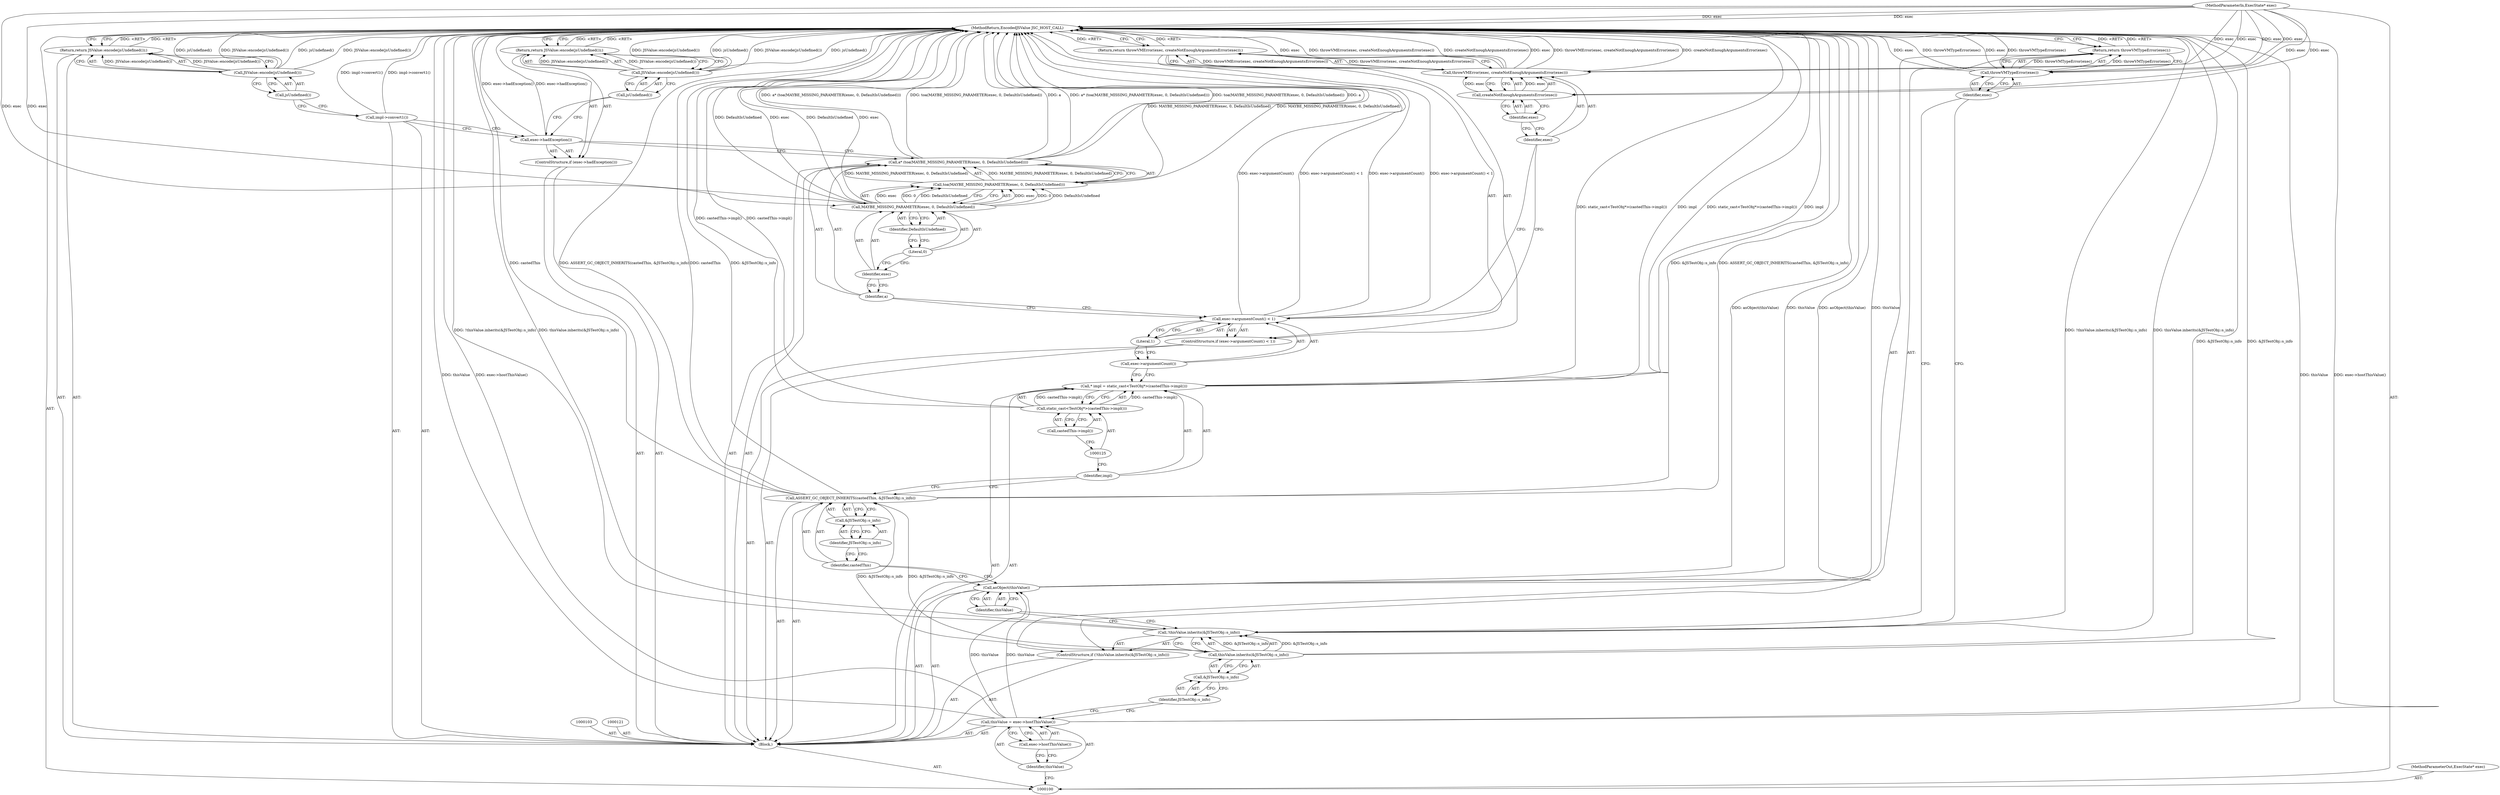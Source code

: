 digraph "0_Chrome_b944f670bb7a8a919daac497a4ea0536c954c201_25" {
"1000152" [label="(MethodReturn,EncodedJSValue JSC_HOST_CALL)"];
"1000101" [label="(MethodParameterIn,ExecState* exec)"];
"1000247" [label="(MethodParameterOut,ExecState* exec)"];
"1000132" [label="(Call,throwVMError(exec, createNotEnoughArgumentsError(exec)))"];
"1000133" [label="(Identifier,exec)"];
"1000134" [label="(Call,createNotEnoughArgumentsError(exec))"];
"1000135" [label="(Identifier,exec)"];
"1000131" [label="(Return,return throwVMError(exec, createNotEnoughArgumentsError(exec));)"];
"1000139" [label="(Call,MAYBE_MISSING_PARAMETER(exec, 0, DefaultIsUndefined))"];
"1000140" [label="(Identifier,exec)"];
"1000141" [label="(Literal,0)"];
"1000142" [label="(Identifier,DefaultIsUndefined)"];
"1000136" [label="(Call,a* (toa(MAYBE_MISSING_PARAMETER(exec, 0, DefaultIsUndefined))))"];
"1000137" [label="(Identifier,a)"];
"1000138" [label="(Call,toa(MAYBE_MISSING_PARAMETER(exec, 0, DefaultIsUndefined)))"];
"1000143" [label="(ControlStructure,if (exec->hadException()))"];
"1000144" [label="(Call,exec->hadException())"];
"1000146" [label="(Call,JSValue::encode(jsUndefined()))"];
"1000147" [label="(Call,jsUndefined())"];
"1000145" [label="(Return,return JSValue::encode(jsUndefined());)"];
"1000148" [label="(Call,impl->convert1())"];
"1000150" [label="(Call,JSValue::encode(jsUndefined()))"];
"1000151" [label="(Call,jsUndefined())"];
"1000149" [label="(Return,return JSValue::encode(jsUndefined());)"];
"1000102" [label="(Block,)"];
"1000104" [label="(Call,thisValue = exec->hostThisValue())"];
"1000105" [label="(Identifier,thisValue)"];
"1000106" [label="(Call,exec->hostThisValue())"];
"1000110" [label="(Call,&JSTestObj::s_info)"];
"1000111" [label="(Identifier,JSTestObj::s_info)"];
"1000107" [label="(ControlStructure,if (!thisValue.inherits(&JSTestObj::s_info)))"];
"1000108" [label="(Call,!thisValue.inherits(&JSTestObj::s_info))"];
"1000109" [label="(Call,thisValue.inherits(&JSTestObj::s_info))"];
"1000113" [label="(Call,throwVMTypeError(exec))"];
"1000114" [label="(Identifier,exec)"];
"1000112" [label="(Return,return throwVMTypeError(exec);)"];
"1000115" [label="(Call,asObject(thisValue))"];
"1000116" [label="(Identifier,thisValue)"];
"1000118" [label="(Identifier,castedThis)"];
"1000119" [label="(Call,&JSTestObj::s_info)"];
"1000120" [label="(Identifier,JSTestObj::s_info)"];
"1000117" [label="(Call,ASSERT_GC_OBJECT_INHERITS(castedThis, &JSTestObj::s_info))"];
"1000122" [label="(Call,* impl = static_cast<TestObj*>(castedThis->impl()))"];
"1000123" [label="(Identifier,impl)"];
"1000124" [label="(Call,static_cast<TestObj*>(castedThis->impl()))"];
"1000126" [label="(Call,castedThis->impl())"];
"1000130" [label="(Literal,1)"];
"1000127" [label="(ControlStructure,if (exec->argumentCount() < 1))"];
"1000128" [label="(Call,exec->argumentCount() < 1)"];
"1000129" [label="(Call,exec->argumentCount())"];
"1000152" -> "1000100"  [label="AST: "];
"1000152" -> "1000112"  [label="CFG: "];
"1000152" -> "1000131"  [label="CFG: "];
"1000152" -> "1000145"  [label="CFG: "];
"1000152" -> "1000149"  [label="CFG: "];
"1000117" -> "1000152"  [label="DDG: ASSERT_GC_OBJECT_INHERITS(castedThis, &JSTestObj::s_info)"];
"1000117" -> "1000152"  [label="DDG: castedThis"];
"1000117" -> "1000152"  [label="DDG: &JSTestObj::s_info"];
"1000124" -> "1000152"  [label="DDG: castedThis->impl()"];
"1000139" -> "1000152"  [label="DDG: DefaultIsUndefined"];
"1000139" -> "1000152"  [label="DDG: exec"];
"1000108" -> "1000152"  [label="DDG: !thisValue.inherits(&JSTestObj::s_info)"];
"1000108" -> "1000152"  [label="DDG: thisValue.inherits(&JSTestObj::s_info)"];
"1000150" -> "1000152"  [label="DDG: jsUndefined()"];
"1000150" -> "1000152"  [label="DDG: JSValue::encode(jsUndefined())"];
"1000104" -> "1000152"  [label="DDG: thisValue"];
"1000104" -> "1000152"  [label="DDG: exec->hostThisValue()"];
"1000113" -> "1000152"  [label="DDG: exec"];
"1000113" -> "1000152"  [label="DDG: throwVMTypeError(exec)"];
"1000115" -> "1000152"  [label="DDG: asObject(thisValue)"];
"1000115" -> "1000152"  [label="DDG: thisValue"];
"1000148" -> "1000152"  [label="DDG: impl->convert1()"];
"1000132" -> "1000152"  [label="DDG: exec"];
"1000132" -> "1000152"  [label="DDG: throwVMError(exec, createNotEnoughArgumentsError(exec))"];
"1000132" -> "1000152"  [label="DDG: createNotEnoughArgumentsError(exec)"];
"1000146" -> "1000152"  [label="DDG: JSValue::encode(jsUndefined())"];
"1000146" -> "1000152"  [label="DDG: jsUndefined()"];
"1000122" -> "1000152"  [label="DDG: static_cast<TestObj*>(castedThis->impl())"];
"1000122" -> "1000152"  [label="DDG: impl"];
"1000138" -> "1000152"  [label="DDG: MAYBE_MISSING_PARAMETER(exec, 0, DefaultIsUndefined)"];
"1000128" -> "1000152"  [label="DDG: exec->argumentCount()"];
"1000128" -> "1000152"  [label="DDG: exec->argumentCount() < 1"];
"1000144" -> "1000152"  [label="DDG: exec->hadException()"];
"1000101" -> "1000152"  [label="DDG: exec"];
"1000109" -> "1000152"  [label="DDG: &JSTestObj::s_info"];
"1000136" -> "1000152"  [label="DDG: a* (toa(MAYBE_MISSING_PARAMETER(exec, 0, DefaultIsUndefined)))"];
"1000136" -> "1000152"  [label="DDG: toa(MAYBE_MISSING_PARAMETER(exec, 0, DefaultIsUndefined))"];
"1000136" -> "1000152"  [label="DDG: a"];
"1000145" -> "1000152"  [label="DDG: <RET>"];
"1000131" -> "1000152"  [label="DDG: <RET>"];
"1000149" -> "1000152"  [label="DDG: <RET>"];
"1000112" -> "1000152"  [label="DDG: <RET>"];
"1000101" -> "1000100"  [label="AST: "];
"1000101" -> "1000152"  [label="DDG: exec"];
"1000101" -> "1000113"  [label="DDG: exec"];
"1000101" -> "1000132"  [label="DDG: exec"];
"1000101" -> "1000134"  [label="DDG: exec"];
"1000101" -> "1000139"  [label="DDG: exec"];
"1000247" -> "1000100"  [label="AST: "];
"1000132" -> "1000131"  [label="AST: "];
"1000132" -> "1000134"  [label="CFG: "];
"1000133" -> "1000132"  [label="AST: "];
"1000134" -> "1000132"  [label="AST: "];
"1000131" -> "1000132"  [label="CFG: "];
"1000132" -> "1000152"  [label="DDG: exec"];
"1000132" -> "1000152"  [label="DDG: throwVMError(exec, createNotEnoughArgumentsError(exec))"];
"1000132" -> "1000152"  [label="DDG: createNotEnoughArgumentsError(exec)"];
"1000132" -> "1000131"  [label="DDG: throwVMError(exec, createNotEnoughArgumentsError(exec))"];
"1000134" -> "1000132"  [label="DDG: exec"];
"1000101" -> "1000132"  [label="DDG: exec"];
"1000133" -> "1000132"  [label="AST: "];
"1000133" -> "1000128"  [label="CFG: "];
"1000135" -> "1000133"  [label="CFG: "];
"1000134" -> "1000132"  [label="AST: "];
"1000134" -> "1000135"  [label="CFG: "];
"1000135" -> "1000134"  [label="AST: "];
"1000132" -> "1000134"  [label="CFG: "];
"1000134" -> "1000132"  [label="DDG: exec"];
"1000101" -> "1000134"  [label="DDG: exec"];
"1000135" -> "1000134"  [label="AST: "];
"1000135" -> "1000133"  [label="CFG: "];
"1000134" -> "1000135"  [label="CFG: "];
"1000131" -> "1000127"  [label="AST: "];
"1000131" -> "1000132"  [label="CFG: "];
"1000132" -> "1000131"  [label="AST: "];
"1000152" -> "1000131"  [label="CFG: "];
"1000131" -> "1000152"  [label="DDG: <RET>"];
"1000132" -> "1000131"  [label="DDG: throwVMError(exec, createNotEnoughArgumentsError(exec))"];
"1000139" -> "1000138"  [label="AST: "];
"1000139" -> "1000142"  [label="CFG: "];
"1000140" -> "1000139"  [label="AST: "];
"1000141" -> "1000139"  [label="AST: "];
"1000142" -> "1000139"  [label="AST: "];
"1000138" -> "1000139"  [label="CFG: "];
"1000139" -> "1000152"  [label="DDG: DefaultIsUndefined"];
"1000139" -> "1000152"  [label="DDG: exec"];
"1000139" -> "1000138"  [label="DDG: exec"];
"1000139" -> "1000138"  [label="DDG: 0"];
"1000139" -> "1000138"  [label="DDG: DefaultIsUndefined"];
"1000101" -> "1000139"  [label="DDG: exec"];
"1000140" -> "1000139"  [label="AST: "];
"1000140" -> "1000137"  [label="CFG: "];
"1000141" -> "1000140"  [label="CFG: "];
"1000141" -> "1000139"  [label="AST: "];
"1000141" -> "1000140"  [label="CFG: "];
"1000142" -> "1000141"  [label="CFG: "];
"1000142" -> "1000139"  [label="AST: "];
"1000142" -> "1000141"  [label="CFG: "];
"1000139" -> "1000142"  [label="CFG: "];
"1000136" -> "1000102"  [label="AST: "];
"1000136" -> "1000138"  [label="CFG: "];
"1000137" -> "1000136"  [label="AST: "];
"1000138" -> "1000136"  [label="AST: "];
"1000144" -> "1000136"  [label="CFG: "];
"1000136" -> "1000152"  [label="DDG: a* (toa(MAYBE_MISSING_PARAMETER(exec, 0, DefaultIsUndefined)))"];
"1000136" -> "1000152"  [label="DDG: toa(MAYBE_MISSING_PARAMETER(exec, 0, DefaultIsUndefined))"];
"1000136" -> "1000152"  [label="DDG: a"];
"1000138" -> "1000136"  [label="DDG: MAYBE_MISSING_PARAMETER(exec, 0, DefaultIsUndefined)"];
"1000137" -> "1000136"  [label="AST: "];
"1000137" -> "1000128"  [label="CFG: "];
"1000140" -> "1000137"  [label="CFG: "];
"1000138" -> "1000136"  [label="AST: "];
"1000138" -> "1000139"  [label="CFG: "];
"1000139" -> "1000138"  [label="AST: "];
"1000136" -> "1000138"  [label="CFG: "];
"1000138" -> "1000152"  [label="DDG: MAYBE_MISSING_PARAMETER(exec, 0, DefaultIsUndefined)"];
"1000138" -> "1000136"  [label="DDG: MAYBE_MISSING_PARAMETER(exec, 0, DefaultIsUndefined)"];
"1000139" -> "1000138"  [label="DDG: exec"];
"1000139" -> "1000138"  [label="DDG: 0"];
"1000139" -> "1000138"  [label="DDG: DefaultIsUndefined"];
"1000143" -> "1000102"  [label="AST: "];
"1000144" -> "1000143"  [label="AST: "];
"1000145" -> "1000143"  [label="AST: "];
"1000144" -> "1000143"  [label="AST: "];
"1000144" -> "1000136"  [label="CFG: "];
"1000147" -> "1000144"  [label="CFG: "];
"1000148" -> "1000144"  [label="CFG: "];
"1000144" -> "1000152"  [label="DDG: exec->hadException()"];
"1000146" -> "1000145"  [label="AST: "];
"1000146" -> "1000147"  [label="CFG: "];
"1000147" -> "1000146"  [label="AST: "];
"1000145" -> "1000146"  [label="CFG: "];
"1000146" -> "1000152"  [label="DDG: JSValue::encode(jsUndefined())"];
"1000146" -> "1000152"  [label="DDG: jsUndefined()"];
"1000146" -> "1000145"  [label="DDG: JSValue::encode(jsUndefined())"];
"1000147" -> "1000146"  [label="AST: "];
"1000147" -> "1000144"  [label="CFG: "];
"1000146" -> "1000147"  [label="CFG: "];
"1000145" -> "1000143"  [label="AST: "];
"1000145" -> "1000146"  [label="CFG: "];
"1000146" -> "1000145"  [label="AST: "];
"1000152" -> "1000145"  [label="CFG: "];
"1000145" -> "1000152"  [label="DDG: <RET>"];
"1000146" -> "1000145"  [label="DDG: JSValue::encode(jsUndefined())"];
"1000148" -> "1000102"  [label="AST: "];
"1000148" -> "1000144"  [label="CFG: "];
"1000151" -> "1000148"  [label="CFG: "];
"1000148" -> "1000152"  [label="DDG: impl->convert1()"];
"1000150" -> "1000149"  [label="AST: "];
"1000150" -> "1000151"  [label="CFG: "];
"1000151" -> "1000150"  [label="AST: "];
"1000149" -> "1000150"  [label="CFG: "];
"1000150" -> "1000152"  [label="DDG: jsUndefined()"];
"1000150" -> "1000152"  [label="DDG: JSValue::encode(jsUndefined())"];
"1000150" -> "1000149"  [label="DDG: JSValue::encode(jsUndefined())"];
"1000151" -> "1000150"  [label="AST: "];
"1000151" -> "1000148"  [label="CFG: "];
"1000150" -> "1000151"  [label="CFG: "];
"1000149" -> "1000102"  [label="AST: "];
"1000149" -> "1000150"  [label="CFG: "];
"1000150" -> "1000149"  [label="AST: "];
"1000152" -> "1000149"  [label="CFG: "];
"1000149" -> "1000152"  [label="DDG: <RET>"];
"1000150" -> "1000149"  [label="DDG: JSValue::encode(jsUndefined())"];
"1000102" -> "1000100"  [label="AST: "];
"1000103" -> "1000102"  [label="AST: "];
"1000104" -> "1000102"  [label="AST: "];
"1000107" -> "1000102"  [label="AST: "];
"1000115" -> "1000102"  [label="AST: "];
"1000117" -> "1000102"  [label="AST: "];
"1000121" -> "1000102"  [label="AST: "];
"1000122" -> "1000102"  [label="AST: "];
"1000127" -> "1000102"  [label="AST: "];
"1000136" -> "1000102"  [label="AST: "];
"1000143" -> "1000102"  [label="AST: "];
"1000148" -> "1000102"  [label="AST: "];
"1000149" -> "1000102"  [label="AST: "];
"1000104" -> "1000102"  [label="AST: "];
"1000104" -> "1000106"  [label="CFG: "];
"1000105" -> "1000104"  [label="AST: "];
"1000106" -> "1000104"  [label="AST: "];
"1000111" -> "1000104"  [label="CFG: "];
"1000104" -> "1000152"  [label="DDG: thisValue"];
"1000104" -> "1000152"  [label="DDG: exec->hostThisValue()"];
"1000104" -> "1000115"  [label="DDG: thisValue"];
"1000105" -> "1000104"  [label="AST: "];
"1000105" -> "1000100"  [label="CFG: "];
"1000106" -> "1000105"  [label="CFG: "];
"1000106" -> "1000104"  [label="AST: "];
"1000106" -> "1000105"  [label="CFG: "];
"1000104" -> "1000106"  [label="CFG: "];
"1000110" -> "1000109"  [label="AST: "];
"1000110" -> "1000111"  [label="CFG: "];
"1000111" -> "1000110"  [label="AST: "];
"1000109" -> "1000110"  [label="CFG: "];
"1000111" -> "1000110"  [label="AST: "];
"1000111" -> "1000104"  [label="CFG: "];
"1000110" -> "1000111"  [label="CFG: "];
"1000107" -> "1000102"  [label="AST: "];
"1000108" -> "1000107"  [label="AST: "];
"1000112" -> "1000107"  [label="AST: "];
"1000108" -> "1000107"  [label="AST: "];
"1000108" -> "1000109"  [label="CFG: "];
"1000109" -> "1000108"  [label="AST: "];
"1000114" -> "1000108"  [label="CFG: "];
"1000116" -> "1000108"  [label="CFG: "];
"1000108" -> "1000152"  [label="DDG: !thisValue.inherits(&JSTestObj::s_info)"];
"1000108" -> "1000152"  [label="DDG: thisValue.inherits(&JSTestObj::s_info)"];
"1000109" -> "1000108"  [label="DDG: &JSTestObj::s_info"];
"1000109" -> "1000108"  [label="AST: "];
"1000109" -> "1000110"  [label="CFG: "];
"1000110" -> "1000109"  [label="AST: "];
"1000108" -> "1000109"  [label="CFG: "];
"1000109" -> "1000152"  [label="DDG: &JSTestObj::s_info"];
"1000109" -> "1000108"  [label="DDG: &JSTestObj::s_info"];
"1000109" -> "1000117"  [label="DDG: &JSTestObj::s_info"];
"1000113" -> "1000112"  [label="AST: "];
"1000113" -> "1000114"  [label="CFG: "];
"1000114" -> "1000113"  [label="AST: "];
"1000112" -> "1000113"  [label="CFG: "];
"1000113" -> "1000152"  [label="DDG: exec"];
"1000113" -> "1000152"  [label="DDG: throwVMTypeError(exec)"];
"1000113" -> "1000112"  [label="DDG: throwVMTypeError(exec)"];
"1000101" -> "1000113"  [label="DDG: exec"];
"1000114" -> "1000113"  [label="AST: "];
"1000114" -> "1000108"  [label="CFG: "];
"1000113" -> "1000114"  [label="CFG: "];
"1000112" -> "1000107"  [label="AST: "];
"1000112" -> "1000113"  [label="CFG: "];
"1000113" -> "1000112"  [label="AST: "];
"1000152" -> "1000112"  [label="CFG: "];
"1000112" -> "1000152"  [label="DDG: <RET>"];
"1000113" -> "1000112"  [label="DDG: throwVMTypeError(exec)"];
"1000115" -> "1000102"  [label="AST: "];
"1000115" -> "1000116"  [label="CFG: "];
"1000116" -> "1000115"  [label="AST: "];
"1000118" -> "1000115"  [label="CFG: "];
"1000115" -> "1000152"  [label="DDG: asObject(thisValue)"];
"1000115" -> "1000152"  [label="DDG: thisValue"];
"1000104" -> "1000115"  [label="DDG: thisValue"];
"1000116" -> "1000115"  [label="AST: "];
"1000116" -> "1000108"  [label="CFG: "];
"1000115" -> "1000116"  [label="CFG: "];
"1000118" -> "1000117"  [label="AST: "];
"1000118" -> "1000115"  [label="CFG: "];
"1000120" -> "1000118"  [label="CFG: "];
"1000119" -> "1000117"  [label="AST: "];
"1000119" -> "1000120"  [label="CFG: "];
"1000120" -> "1000119"  [label="AST: "];
"1000117" -> "1000119"  [label="CFG: "];
"1000120" -> "1000119"  [label="AST: "];
"1000120" -> "1000118"  [label="CFG: "];
"1000119" -> "1000120"  [label="CFG: "];
"1000117" -> "1000102"  [label="AST: "];
"1000117" -> "1000119"  [label="CFG: "];
"1000118" -> "1000117"  [label="AST: "];
"1000119" -> "1000117"  [label="AST: "];
"1000123" -> "1000117"  [label="CFG: "];
"1000117" -> "1000152"  [label="DDG: ASSERT_GC_OBJECT_INHERITS(castedThis, &JSTestObj::s_info)"];
"1000117" -> "1000152"  [label="DDG: castedThis"];
"1000117" -> "1000152"  [label="DDG: &JSTestObj::s_info"];
"1000109" -> "1000117"  [label="DDG: &JSTestObj::s_info"];
"1000122" -> "1000102"  [label="AST: "];
"1000122" -> "1000124"  [label="CFG: "];
"1000123" -> "1000122"  [label="AST: "];
"1000124" -> "1000122"  [label="AST: "];
"1000129" -> "1000122"  [label="CFG: "];
"1000122" -> "1000152"  [label="DDG: static_cast<TestObj*>(castedThis->impl())"];
"1000122" -> "1000152"  [label="DDG: impl"];
"1000124" -> "1000122"  [label="DDG: castedThis->impl()"];
"1000123" -> "1000122"  [label="AST: "];
"1000123" -> "1000117"  [label="CFG: "];
"1000125" -> "1000123"  [label="CFG: "];
"1000124" -> "1000122"  [label="AST: "];
"1000124" -> "1000126"  [label="CFG: "];
"1000125" -> "1000124"  [label="AST: "];
"1000126" -> "1000124"  [label="AST: "];
"1000122" -> "1000124"  [label="CFG: "];
"1000124" -> "1000152"  [label="DDG: castedThis->impl()"];
"1000124" -> "1000122"  [label="DDG: castedThis->impl()"];
"1000126" -> "1000124"  [label="AST: "];
"1000126" -> "1000125"  [label="CFG: "];
"1000124" -> "1000126"  [label="CFG: "];
"1000130" -> "1000128"  [label="AST: "];
"1000130" -> "1000129"  [label="CFG: "];
"1000128" -> "1000130"  [label="CFG: "];
"1000127" -> "1000102"  [label="AST: "];
"1000128" -> "1000127"  [label="AST: "];
"1000131" -> "1000127"  [label="AST: "];
"1000128" -> "1000127"  [label="AST: "];
"1000128" -> "1000130"  [label="CFG: "];
"1000129" -> "1000128"  [label="AST: "];
"1000130" -> "1000128"  [label="AST: "];
"1000133" -> "1000128"  [label="CFG: "];
"1000137" -> "1000128"  [label="CFG: "];
"1000128" -> "1000152"  [label="DDG: exec->argumentCount()"];
"1000128" -> "1000152"  [label="DDG: exec->argumentCount() < 1"];
"1000129" -> "1000128"  [label="AST: "];
"1000129" -> "1000122"  [label="CFG: "];
"1000130" -> "1000129"  [label="CFG: "];
}
